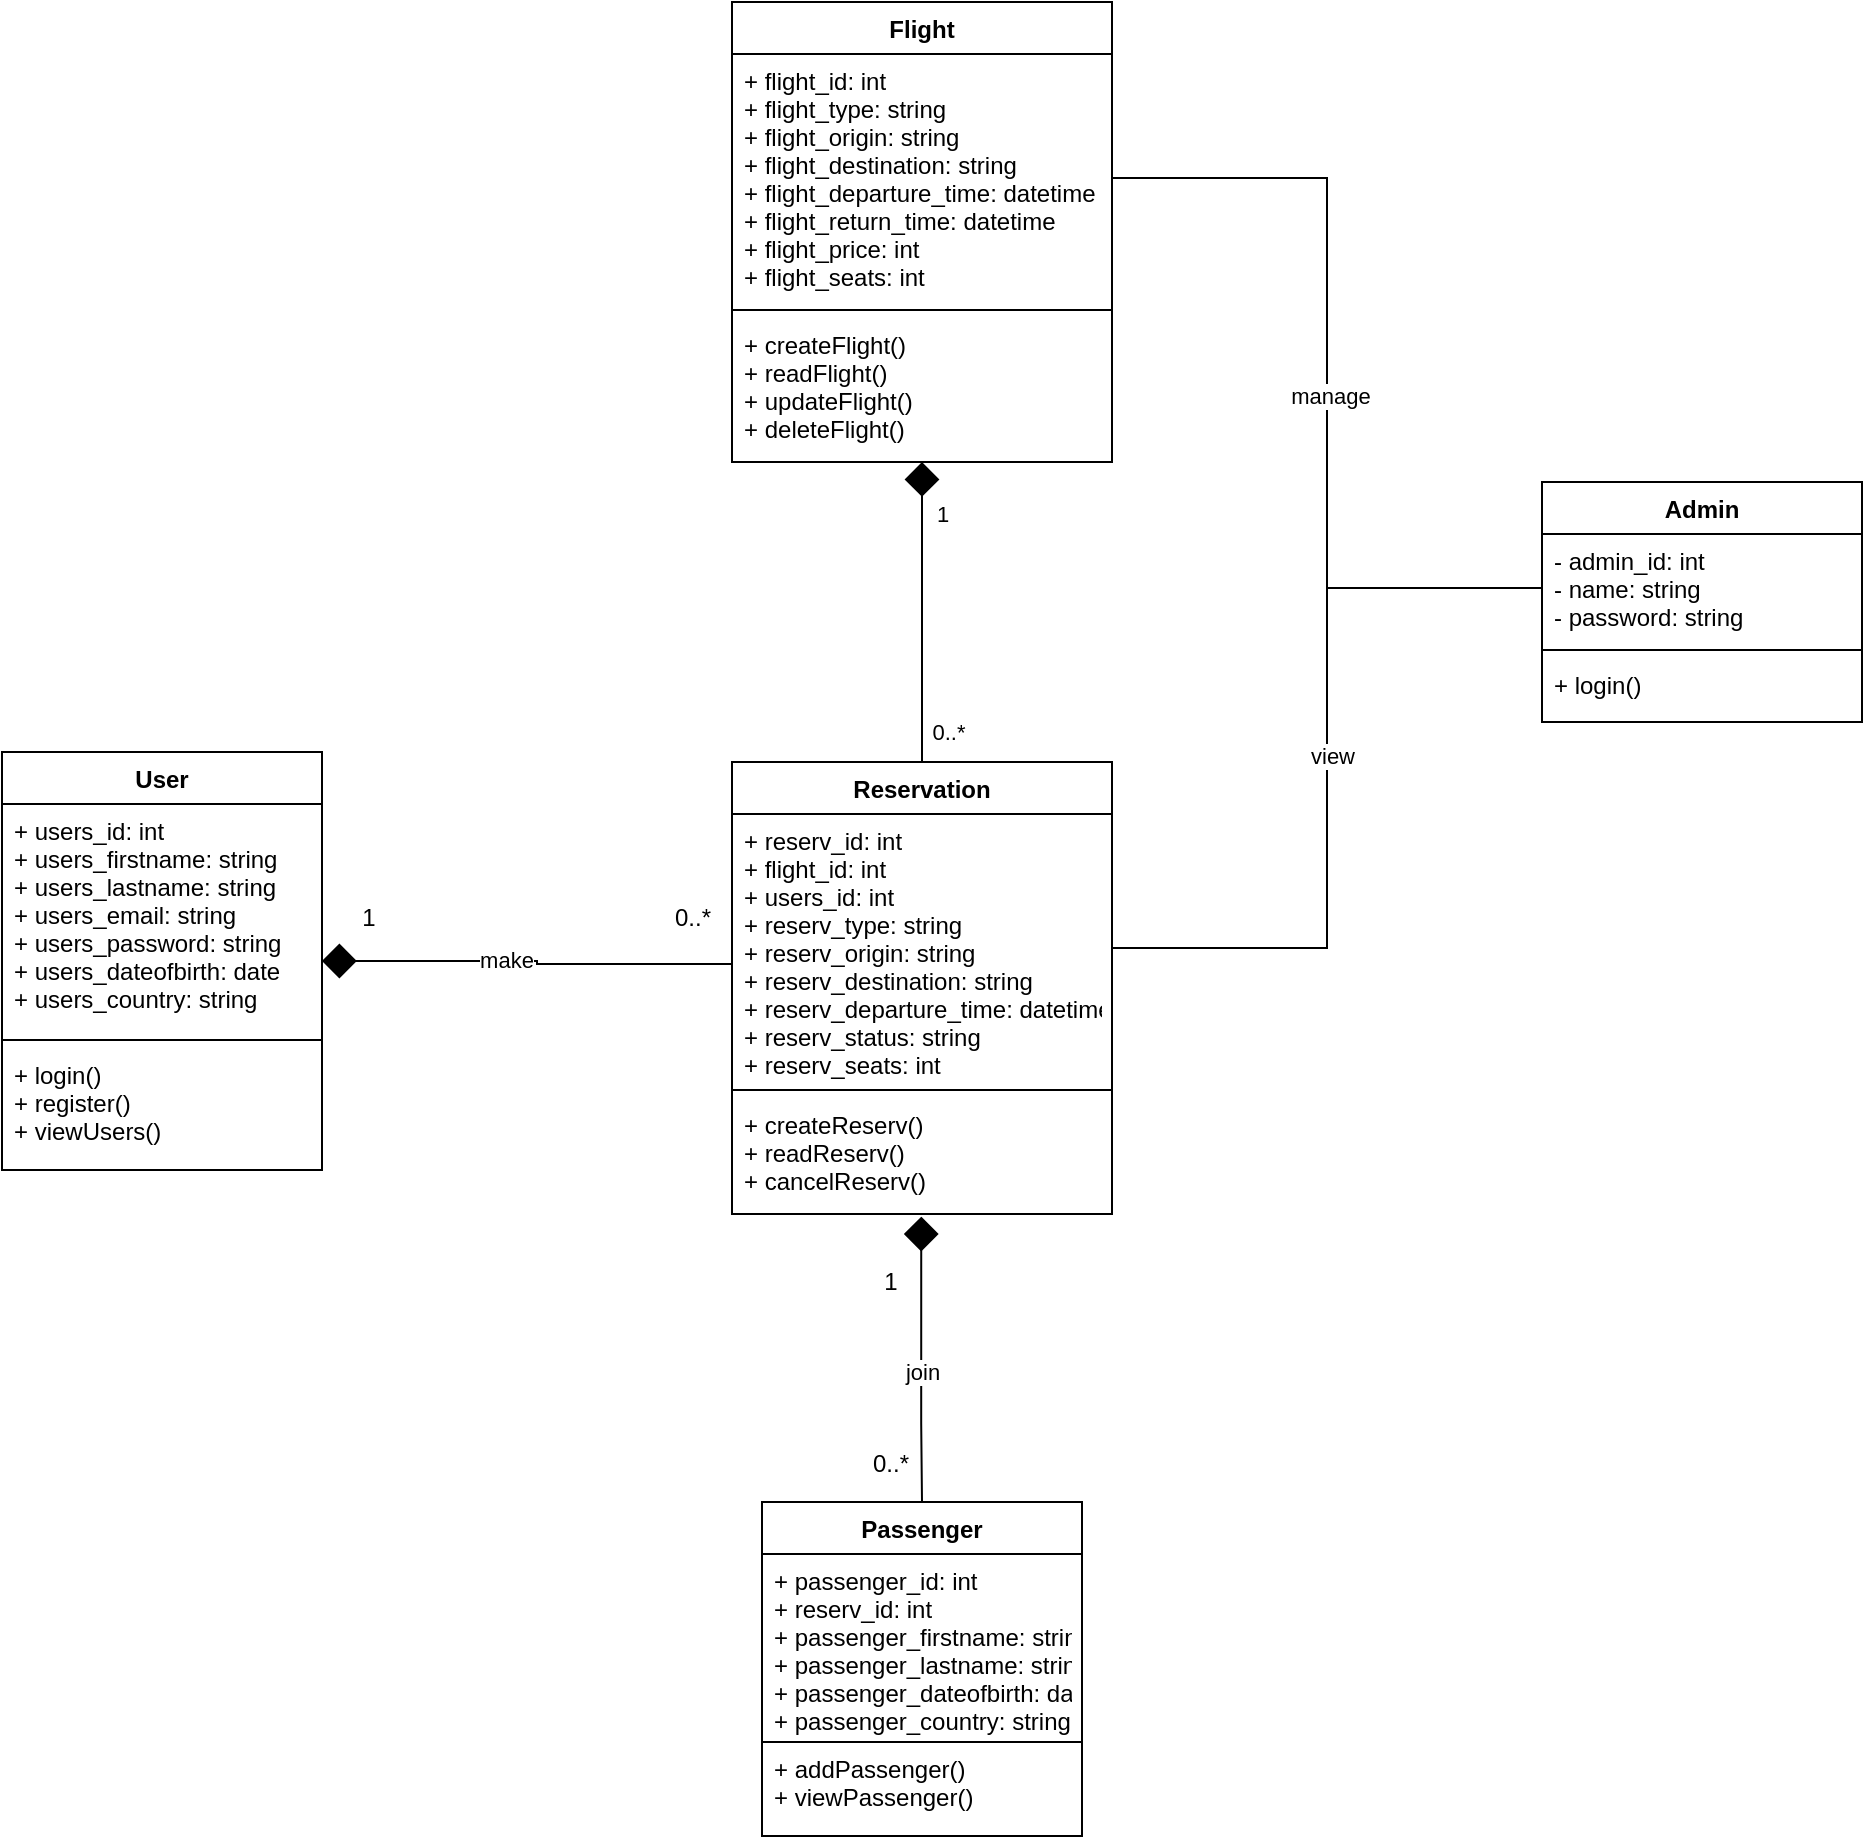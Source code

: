 <mxfile>
    <diagram id="KIX47cR-zWeAiQMBe1g9" name="Class Diagram">
        <mxGraphModel dx="1661" dy="767" grid="0" gridSize="10" guides="1" tooltips="1" connect="1" arrows="1" fold="1" page="0" pageScale="1" pageWidth="827" pageHeight="1169" background="#ffffff" math="0" shadow="0">
            <root>
                <mxCell id="0"/>
                <mxCell id="1" parent="0"/>
                <mxCell id="22" style="edgeStyle=orthogonalEdgeStyle;rounded=0;orthogonalLoop=1;jettySize=auto;html=1;entryX=0.5;entryY=0;entryDx=0;entryDy=0;endArrow=none;endFill=0;startArrow=diamond;startFill=1;strokeWidth=1;startSize=15;" parent="1" source="6" target="14" edge="1">
                    <mxGeometry relative="1" as="geometry"/>
                </mxCell>
                <mxCell id="O-3WuXJUJCz4DsSLi6ZQ-31" value="0..*" style="edgeLabel;html=1;align=center;verticalAlign=middle;resizable=0;points=[];" parent="22" vertex="1" connectable="0">
                    <mxGeometry x="0.653" y="7" relative="1" as="geometry">
                        <mxPoint x="6" y="10.28" as="offset"/>
                    </mxGeometry>
                </mxCell>
                <mxCell id="O-3WuXJUJCz4DsSLi6ZQ-35" value="1" style="edgeLabel;html=1;align=center;verticalAlign=middle;resizable=0;points=[];" parent="22" vertex="1" connectable="0">
                    <mxGeometry x="-0.644" y="3" relative="1" as="geometry">
                        <mxPoint x="7" y="-1" as="offset"/>
                    </mxGeometry>
                </mxCell>
                <mxCell id="6" value="Flight" style="swimlane;fontStyle=1;align=center;verticalAlign=top;childLayout=stackLayout;horizontal=1;startSize=26;horizontalStack=0;resizeParent=1;resizeParentMax=0;resizeLast=0;collapsible=1;marginBottom=0;" parent="1" vertex="1">
                    <mxGeometry x="305" y="240" width="190" height="230" as="geometry"/>
                </mxCell>
                <mxCell id="7" value="+ flight_id: int&#10;+ flight_type: string&#10;+ flight_origin: string&#10;+ flight_destination: string&#10;+ flight_departure_time: datetime&#10;+ flight_return_time: datetime&#10;+ flight_price: int&#10;+ flight_seats: int" style="text;strokeColor=none;fillColor=none;align=left;verticalAlign=top;spacingLeft=4;spacingRight=4;overflow=hidden;rotatable=0;points=[[0,0.5],[1,0.5]];portConstraint=eastwest;" parent="6" vertex="1">
                    <mxGeometry y="26" width="190" height="124" as="geometry"/>
                </mxCell>
                <mxCell id="8" value="" style="line;strokeWidth=1;fillColor=none;align=left;verticalAlign=middle;spacingTop=-1;spacingLeft=3;spacingRight=3;rotatable=0;labelPosition=right;points=[];portConstraint=eastwest;" parent="6" vertex="1">
                    <mxGeometry y="150" width="190" height="8" as="geometry"/>
                </mxCell>
                <mxCell id="9" value="+ createFlight()&#10;+ readFlight()&#10;+ updateFlight()&#10;+ deleteFlight()" style="text;strokeColor=none;fillColor=none;align=left;verticalAlign=top;spacingLeft=4;spacingRight=4;overflow=hidden;rotatable=0;points=[[0,0.5],[1,0.5]];portConstraint=eastwest;" parent="6" vertex="1">
                    <mxGeometry y="158" width="190" height="72" as="geometry"/>
                </mxCell>
                <mxCell id="23" style="edgeStyle=orthogonalEdgeStyle;rounded=0;orthogonalLoop=1;jettySize=auto;html=1;startArrow=diamond;startFill=1;startSize=15;endArrow=none;endFill=0;strokeWidth=1;entryX=0;entryY=0.56;entryDx=0;entryDy=0;entryPerimeter=0;" parent="1" source="10" target="15" edge="1">
                    <mxGeometry relative="1" as="geometry">
                        <mxPoint x="270" y="720" as="targetPoint"/>
                    </mxGeometry>
                </mxCell>
                <mxCell id="O-3WuXJUJCz4DsSLi6ZQ-27" value="make" style="edgeLabel;html=1;align=center;verticalAlign=middle;resizable=0;points=[];" parent="23" vertex="1" connectable="0">
                    <mxGeometry x="-0.227" y="1" relative="1" as="geometry">
                        <mxPoint x="12" as="offset"/>
                    </mxGeometry>
                </mxCell>
                <mxCell id="10" value="User" style="swimlane;fontStyle=1;align=center;verticalAlign=top;childLayout=stackLayout;horizontal=1;startSize=26;horizontalStack=0;resizeParent=1;resizeParentMax=0;resizeLast=0;collapsible=1;marginBottom=0;" parent="1" vertex="1">
                    <mxGeometry x="-60" y="615" width="160" height="209" as="geometry"/>
                </mxCell>
                <mxCell id="11" value="+ users_id: int&#10;+ users_firstname: string&#10;+ users_lastname: string&#10;+ users_email: string&#10;+ users_password: string&#10;+ users_dateofbirth: date&#10;+ users_country: string" style="text;strokeColor=none;fillColor=none;align=left;verticalAlign=top;spacingLeft=4;spacingRight=4;overflow=hidden;rotatable=0;points=[[0,0.5],[1,0.5]];portConstraint=eastwest;" parent="10" vertex="1">
                    <mxGeometry y="26" width="160" height="114" as="geometry"/>
                </mxCell>
                <mxCell id="12" value="" style="line;strokeWidth=1;fillColor=none;align=left;verticalAlign=middle;spacingTop=-1;spacingLeft=3;spacingRight=3;rotatable=0;labelPosition=right;points=[];portConstraint=eastwest;" parent="10" vertex="1">
                    <mxGeometry y="140" width="160" height="8" as="geometry"/>
                </mxCell>
                <mxCell id="13" value="+ login()&#10;+ register()&#10;+ viewUsers()" style="text;strokeColor=none;fillColor=none;align=left;verticalAlign=top;spacingLeft=4;spacingRight=4;overflow=hidden;rotatable=0;points=[[0,0.5],[1,0.5]];portConstraint=eastwest;" parent="10" vertex="1">
                    <mxGeometry y="148" width="160" height="61" as="geometry"/>
                </mxCell>
                <mxCell id="14" value="Reservation" style="swimlane;fontStyle=1;align=center;verticalAlign=top;childLayout=stackLayout;horizontal=1;startSize=26;horizontalStack=0;resizeParent=1;resizeParentMax=0;resizeLast=0;collapsible=1;marginBottom=0;" parent="1" vertex="1">
                    <mxGeometry x="305" y="620" width="190" height="226" as="geometry"/>
                </mxCell>
                <mxCell id="15" value="+ reserv_id: int&#10;+ flight_id: int&#10;+ users_id: int&#10;+ reserv_type: string&#10;+ reserv_origin: string&#10;+ reserv_destination: string&#10;+ reserv_departure_time: datetime&#10;+ reserv_status: string&#10;+ reserv_seats: int" style="text;strokeColor=none;fillColor=none;align=left;verticalAlign=top;spacingLeft=4;spacingRight=4;overflow=hidden;rotatable=0;points=[[0,0.5],[1,0.5]];portConstraint=eastwest;" parent="14" vertex="1">
                    <mxGeometry y="26" width="190" height="134" as="geometry"/>
                </mxCell>
                <mxCell id="16" value="" style="line;strokeWidth=1;fillColor=none;align=left;verticalAlign=middle;spacingTop=-1;spacingLeft=3;spacingRight=3;rotatable=0;labelPosition=right;points=[];portConstraint=eastwest;" parent="14" vertex="1">
                    <mxGeometry y="160" width="190" height="8" as="geometry"/>
                </mxCell>
                <mxCell id="17" value="+ createReserv()&#10;+ readReserv()&#10;+ cancelReserv()" style="text;strokeColor=none;fillColor=none;align=left;verticalAlign=top;spacingLeft=4;spacingRight=4;overflow=hidden;rotatable=0;points=[[0,0.5],[1,0.5]];portConstraint=eastwest;" parent="14" vertex="1">
                    <mxGeometry y="168" width="190" height="58" as="geometry"/>
                </mxCell>
                <mxCell id="32" style="edgeStyle=orthogonalEdgeStyle;rounded=0;orthogonalLoop=1;jettySize=auto;html=1;entryX=1;entryY=0.5;entryDx=0;entryDy=0;startArrow=none;startFill=0;endArrow=none;endFill=0;exitX=0;exitY=0.5;exitDx=0;exitDy=0;" edge="1" parent="1" source="19" target="7">
                    <mxGeometry relative="1" as="geometry">
                        <mxPoint x="920" y="540" as="sourcePoint"/>
                    </mxGeometry>
                </mxCell>
                <mxCell id="34" value="manage" style="edgeLabel;html=1;align=center;verticalAlign=middle;resizable=0;points=[];" vertex="1" connectable="0" parent="32">
                    <mxGeometry x="-0.029" y="-1" relative="1" as="geometry">
                        <mxPoint as="offset"/>
                    </mxGeometry>
                </mxCell>
                <mxCell id="18" value="Admin" style="swimlane;fontStyle=1;align=center;verticalAlign=top;childLayout=stackLayout;horizontal=1;startSize=26;horizontalStack=0;resizeParent=1;resizeParentMax=0;resizeLast=0;collapsible=1;marginBottom=0;" parent="1" vertex="1">
                    <mxGeometry x="710" y="480" width="160" height="120" as="geometry"/>
                </mxCell>
                <mxCell id="19" value="- admin_id: int&#10;- name: string&#10;- password: string" style="text;strokeColor=none;fillColor=none;align=left;verticalAlign=top;spacingLeft=4;spacingRight=4;overflow=hidden;rotatable=0;points=[[0,0.5],[1,0.5]];portConstraint=eastwest;" parent="18" vertex="1">
                    <mxGeometry y="26" width="160" height="54" as="geometry"/>
                </mxCell>
                <mxCell id="20" value="" style="line;strokeWidth=1;fillColor=none;align=left;verticalAlign=middle;spacingTop=-1;spacingLeft=3;spacingRight=3;rotatable=0;labelPosition=right;points=[];portConstraint=eastwest;" parent="18" vertex="1">
                    <mxGeometry y="80" width="160" height="8" as="geometry"/>
                </mxCell>
                <mxCell id="21" value="+ login()" style="text;strokeColor=none;fillColor=none;align=left;verticalAlign=top;spacingLeft=4;spacingRight=4;overflow=hidden;rotatable=0;points=[[0,0.5],[1,0.5]];portConstraint=eastwest;" parent="18" vertex="1">
                    <mxGeometry y="88" width="160" height="32" as="geometry"/>
                </mxCell>
                <mxCell id="27" value="0..*" style="text;html=1;align=center;verticalAlign=middle;resizable=0;points=[];autosize=1;" parent="1" vertex="1">
                    <mxGeometry x="270" y="688" width="30" height="20" as="geometry"/>
                </mxCell>
                <mxCell id="HN3ou9993sTFpYy-fLlf-27" value="1" style="text;html=1;align=center;verticalAlign=middle;resizable=0;points=[];autosize=1;" parent="1" vertex="1">
                    <mxGeometry x="113" y="688" width="20" height="20" as="geometry"/>
                </mxCell>
                <mxCell id="HN3ou9993sTFpYy-fLlf-28" value="Passenger" style="swimlane;fontStyle=1;align=center;verticalAlign=top;childLayout=stackLayout;horizontal=1;startSize=26;horizontalStack=0;resizeParent=1;resizeParentMax=0;resizeLast=0;collapsible=1;marginBottom=0;" parent="1" vertex="1">
                    <mxGeometry x="320" y="990" width="160" height="167" as="geometry"/>
                </mxCell>
                <mxCell id="HN3ou9993sTFpYy-fLlf-29" value="+ passenger_id: int&#10;+ reserv_id: int&#10;+ passenger_firstname: string&#10;+ passenger_lastname: string&#10;+ passenger_dateofbirth: date&#10;+ passenger_country: string" style="text;strokeColor=none;fillColor=none;align=left;verticalAlign=top;spacingLeft=4;spacingRight=4;overflow=hidden;rotatable=0;points=[[0,0.5],[1,0.5]];portConstraint=eastwest;" parent="HN3ou9993sTFpYy-fLlf-28" vertex="1">
                    <mxGeometry y="26" width="160" height="94" as="geometry"/>
                </mxCell>
                <mxCell id="28" value="+ addPassenger()&#10;+ viewPassenger()" style="text;fillColor=none;align=left;verticalAlign=top;spacingLeft=4;spacingRight=4;overflow=hidden;rotatable=0;points=[[0,0.5],[1,0.5]];portConstraint=eastwest;strokeColor=#000000;" vertex="1" parent="HN3ou9993sTFpYy-fLlf-28">
                    <mxGeometry y="120" width="160" height="47" as="geometry"/>
                </mxCell>
                <mxCell id="HN3ou9993sTFpYy-fLlf-33" value="0..*" style="text;html=1;align=center;verticalAlign=middle;resizable=0;points=[];autosize=1;" parent="1" vertex="1">
                    <mxGeometry x="369" y="961" width="30" height="20" as="geometry"/>
                </mxCell>
                <mxCell id="HN3ou9993sTFpYy-fLlf-34" value="1" style="text;html=1;align=center;verticalAlign=middle;resizable=0;points=[];autosize=1;" parent="1" vertex="1">
                    <mxGeometry x="374" y="870" width="20" height="20" as="geometry"/>
                </mxCell>
                <mxCell id="33" style="edgeStyle=orthogonalEdgeStyle;rounded=0;orthogonalLoop=1;jettySize=auto;html=1;entryX=1;entryY=0.5;entryDx=0;entryDy=0;startArrow=none;startFill=0;endArrow=none;endFill=0;" edge="1" parent="1" source="19" target="15">
                    <mxGeometry relative="1" as="geometry"/>
                </mxCell>
                <mxCell id="35" value="view" style="edgeLabel;html=1;align=center;verticalAlign=middle;resizable=0;points=[];" vertex="1" connectable="0" parent="33">
                    <mxGeometry x="-0.034" y="2" relative="1" as="geometry">
                        <mxPoint as="offset"/>
                    </mxGeometry>
                </mxCell>
                <mxCell id="38" style="edgeStyle=orthogonalEdgeStyle;rounded=0;orthogonalLoop=1;jettySize=auto;html=1;startArrow=diamond;startFill=1;startSize=15;endArrow=none;endFill=0;strokeWidth=1;exitX=0.498;exitY=1.023;exitDx=0;exitDy=0;exitPerimeter=0;" edge="1" parent="1" source="17">
                    <mxGeometry relative="1" as="geometry">
                        <mxPoint x="399.58" y="860" as="sourcePoint"/>
                        <mxPoint x="400" y="990" as="targetPoint"/>
                        <Array as="points">
                            <mxPoint x="400" y="951"/>
                            <mxPoint x="400" y="951"/>
                        </Array>
                    </mxGeometry>
                </mxCell>
                <mxCell id="39" value="join" style="edgeLabel;html=1;align=center;verticalAlign=middle;resizable=0;points=[];" vertex="1" connectable="0" parent="38">
                    <mxGeometry x="-0.227" y="1" relative="1" as="geometry">
                        <mxPoint x="-1" y="22.67" as="offset"/>
                    </mxGeometry>
                </mxCell>
            </root>
        </mxGraphModel>
    </diagram>
</mxfile>